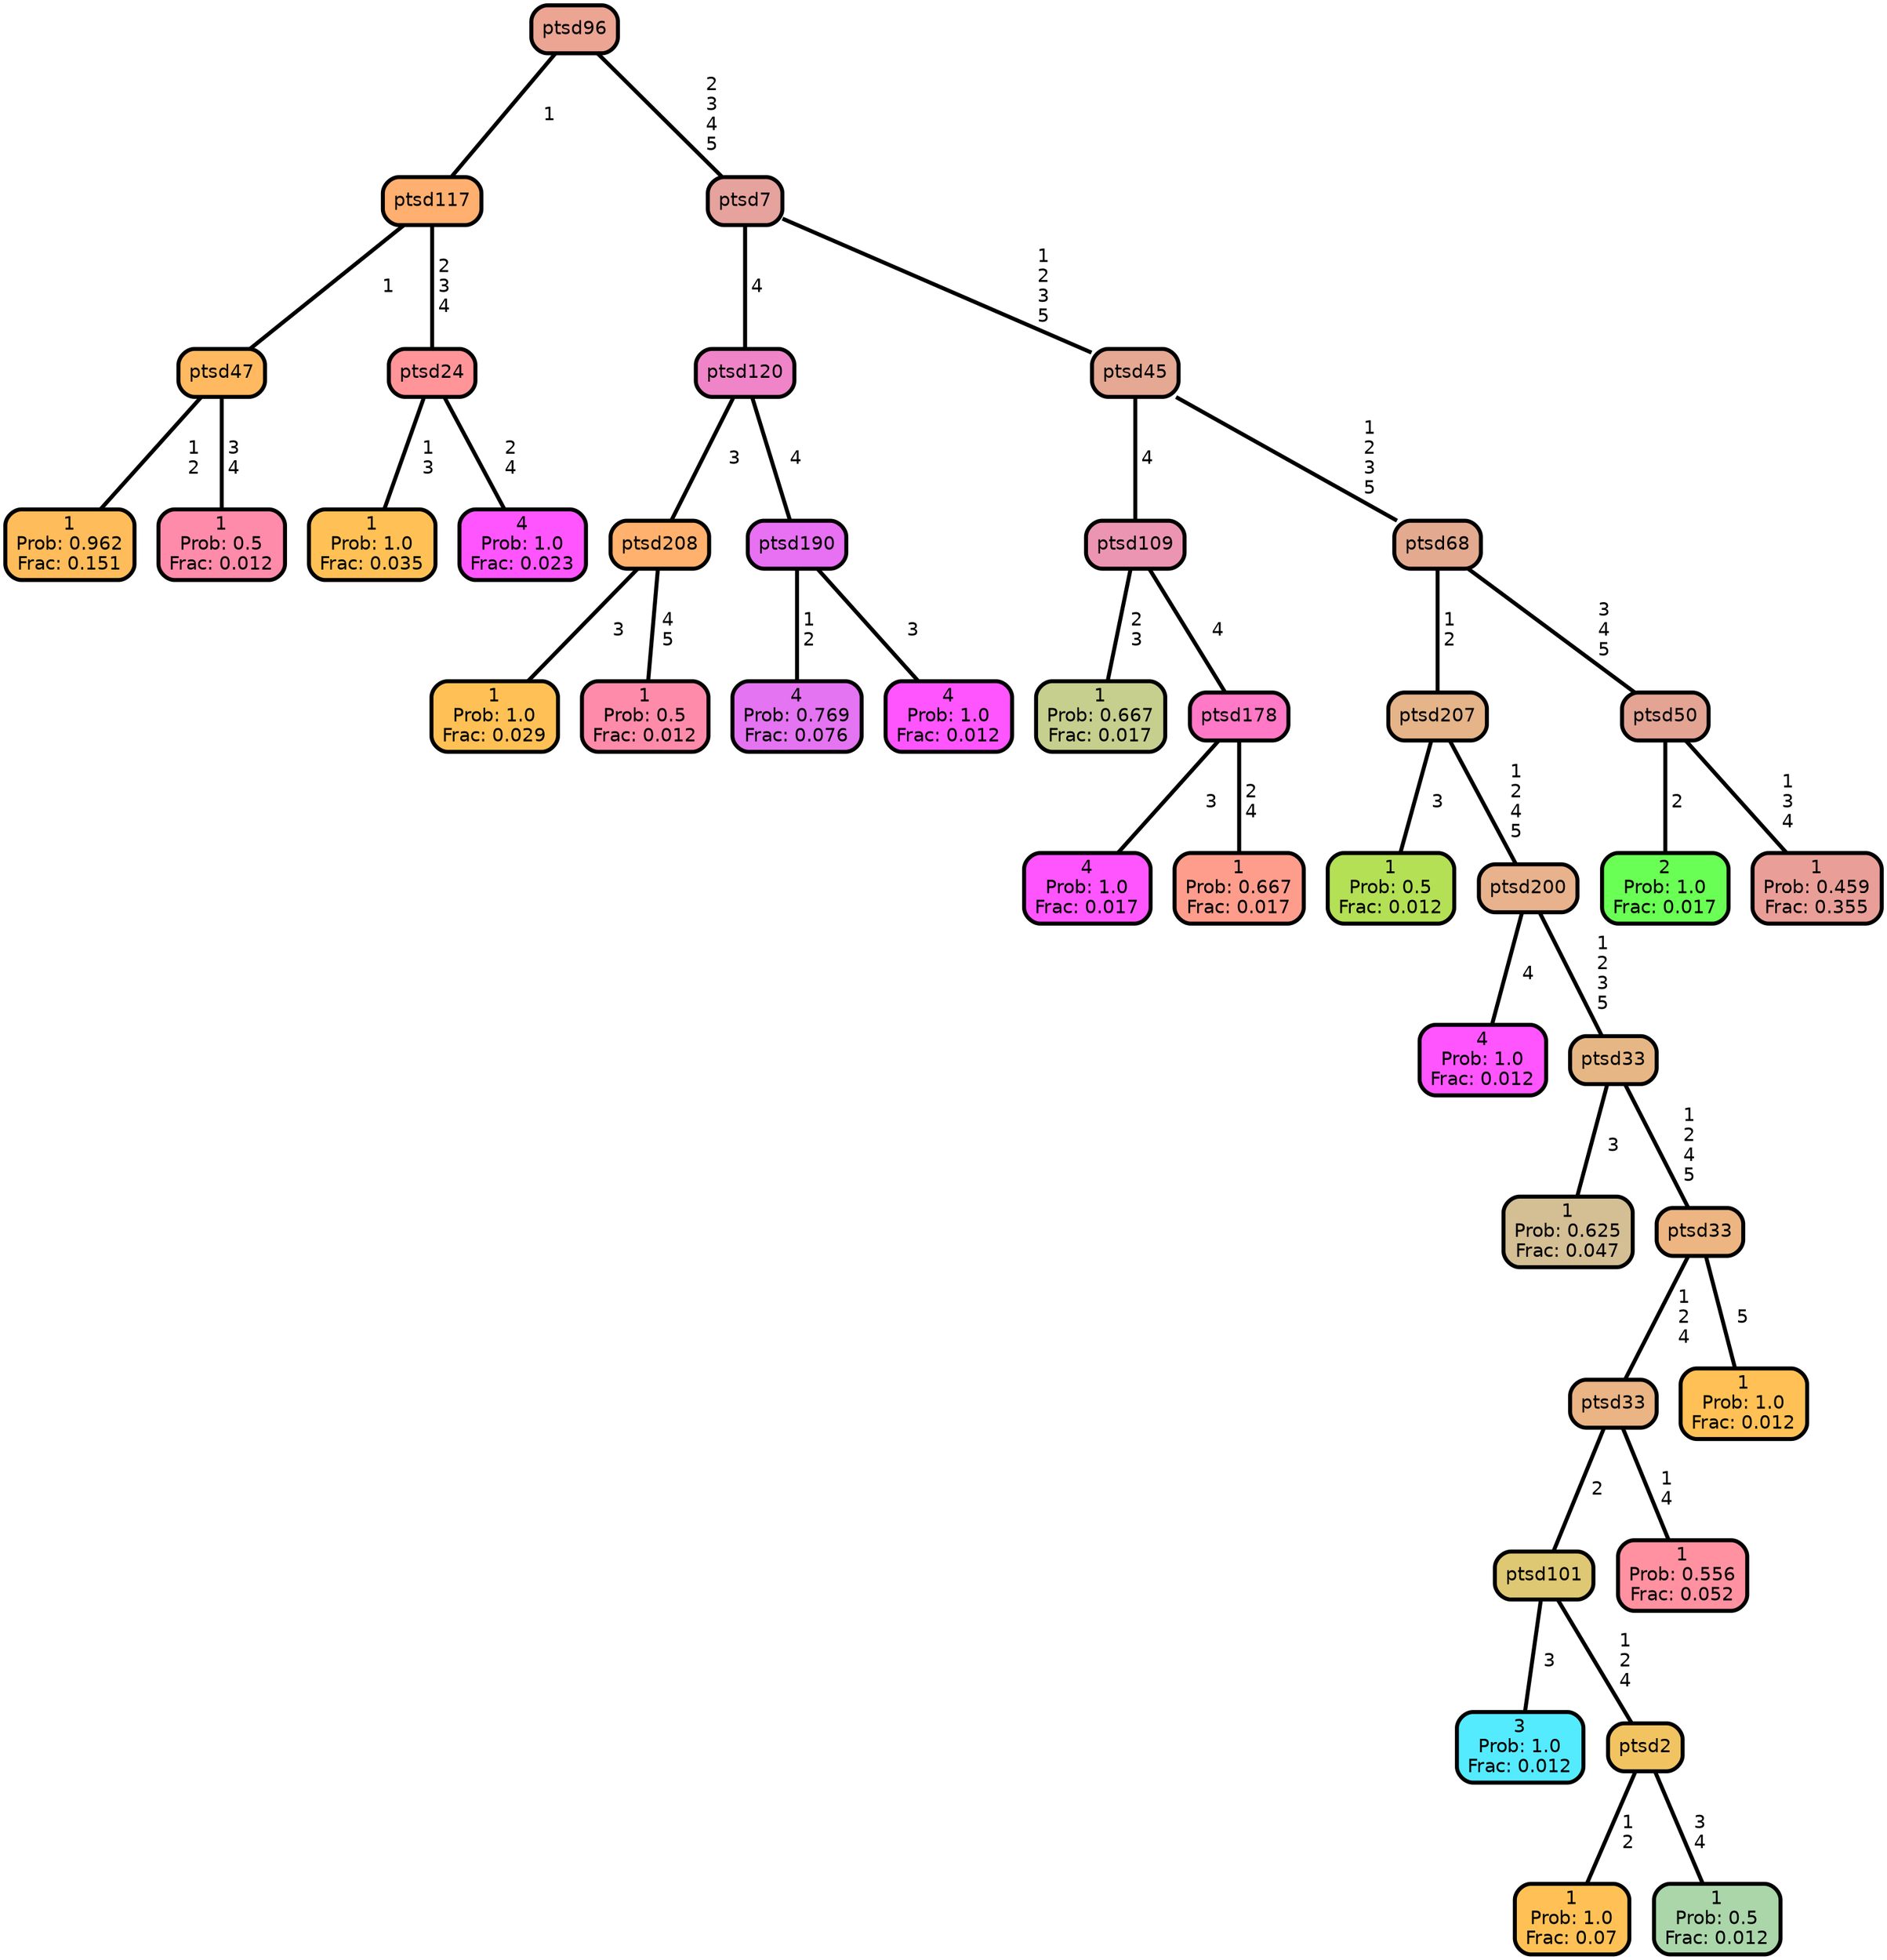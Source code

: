graph Tree {
node [shape=box, style="filled, rounded",color="black",penwidth="3",fontcolor="black",                 fontname=helvetica] ;
graph [ranksep="0 equally", splines=straight,                 bgcolor=transparent, dpi=200] ;
edge [fontname=helvetica, color=black] ;
0 [label="1
Prob: 0.962
Frac: 0.151", fillcolor="#ffbc5b"] ;
1 [label="ptsd47", fillcolor="#ffb961"] ;
2 [label="1
Prob: 0.5
Frac: 0.012", fillcolor="#ff8baa"] ;
3 [label="ptsd117", fillcolor="#ffaf6f"] ;
4 [label="1
Prob: 1.0
Frac: 0.035", fillcolor="#ffc155"] ;
5 [label="ptsd24", fillcolor="#ff9599"] ;
6 [label="4
Prob: 1.0
Frac: 0.023", fillcolor="#ff55ff"] ;
7 [label="ptsd96", fillcolor="#eba592"] ;
8 [label="1
Prob: 1.0
Frac: 0.029", fillcolor="#ffc155"] ;
9 [label="ptsd208", fillcolor="#ffb16d"] ;
10 [label="1
Prob: 0.5
Frac: 0.012", fillcolor="#ff8baa"] ;
11 [label="ptsd120", fillcolor="#ef85c8"] ;
12 [label="4
Prob: 0.769
Frac: 0.076", fillcolor="#e474f1"] ;
13 [label="ptsd190", fillcolor="#e870f3"] ;
14 [label="4
Prob: 1.0
Frac: 0.012", fillcolor="#ff55ff"] ;
15 [label="ptsd7", fillcolor="#e6a29c"] ;
16 [label="1
Prob: 0.667
Frac: 0.017", fillcolor="#c6cf8d"] ;
17 [label="ptsd109", fillcolor="#ec95b3"] ;
18 [label="4
Prob: 1.0
Frac: 0.017", fillcolor="#ff55ff"] ;
19 [label="ptsd178", fillcolor="#ff79c6"] ;
20 [label="1
Prob: 0.667
Frac: 0.017", fillcolor="#ff9d8d"] ;
21 [label="ptsd45", fillcolor="#e4a893"] ;
22 [label="1
Prob: 0.5
Frac: 0.012", fillcolor="#b4e055"] ;
23 [label="ptsd207", fillcolor="#e5b489"] ;
24 [label="4
Prob: 1.0
Frac: 0.012", fillcolor="#ff55ff"] ;
25 [label="ptsd200", fillcolor="#e8b28c"] ;
26 [label="1
Prob: 0.625
Frac: 0.047", fillcolor="#d4be94"] ;
27 [label="ptsd33", fillcolor="#e6b785"] ;
28 [label="3
Prob: 1.0
Frac: 0.012", fillcolor="#55ebff"] ;
29 [label="ptsd101", fillcolor="#dfc874"] ;
30 [label="1
Prob: 1.0
Frac: 0.07", fillcolor="#ffc155"] ;
31 [label="ptsd2", fillcolor="#f2c461"] ;
32 [label="1
Prob: 0.5
Frac: 0.012", fillcolor="#aad6aa"] ;
33 [label="ptsd33", fillcolor="#eab484"] ;
34 [label="1
Prob: 0.556
Frac: 0.052", fillcolor="#ff91a0"] ;
35 [label="ptsd33", fillcolor="#ecb581"] ;
36 [label="1
Prob: 1.0
Frac: 0.012", fillcolor="#ffc155"] ;
37 [label="ptsd68", fillcolor="#e3aa90"] ;
38 [label="2
Prob: 1.0
Frac: 0.017", fillcolor="#6aff55"] ;
39 [label="ptsd50", fillcolor="#e3a494"] ;
40 [label="1
Prob: 0.459
Frac: 0.355", fillcolor="#e99f97"] ;
1 -- 0 [label=" 1\n 2",penwidth=3] ;
1 -- 2 [label=" 3\n 4",penwidth=3] ;
3 -- 1 [label=" 1",penwidth=3] ;
3 -- 5 [label=" 2\n 3\n 4",penwidth=3] ;
5 -- 4 [label=" 1\n 3",penwidth=3] ;
5 -- 6 [label=" 2\n 4",penwidth=3] ;
7 -- 3 [label=" 1",penwidth=3] ;
7 -- 15 [label=" 2\n 3\n 4\n 5",penwidth=3] ;
9 -- 8 [label=" 3",penwidth=3] ;
9 -- 10 [label=" 4\n 5",penwidth=3] ;
11 -- 9 [label=" 3",penwidth=3] ;
11 -- 13 [label=" 4",penwidth=3] ;
13 -- 12 [label=" 1\n 2",penwidth=3] ;
13 -- 14 [label=" 3",penwidth=3] ;
15 -- 11 [label=" 4",penwidth=3] ;
15 -- 21 [label=" 1\n 2\n 3\n 5",penwidth=3] ;
17 -- 16 [label=" 2\n 3",penwidth=3] ;
17 -- 19 [label=" 4",penwidth=3] ;
19 -- 18 [label=" 3",penwidth=3] ;
19 -- 20 [label=" 2\n 4",penwidth=3] ;
21 -- 17 [label=" 4",penwidth=3] ;
21 -- 37 [label=" 1\n 2\n 3\n 5",penwidth=3] ;
23 -- 22 [label=" 3",penwidth=3] ;
23 -- 25 [label=" 1\n 2\n 4\n 5",penwidth=3] ;
25 -- 24 [label=" 4",penwidth=3] ;
25 -- 27 [label=" 1\n 2\n 3\n 5",penwidth=3] ;
27 -- 26 [label=" 3",penwidth=3] ;
27 -- 35 [label=" 1\n 2\n 4\n 5",penwidth=3] ;
29 -- 28 [label=" 3",penwidth=3] ;
29 -- 31 [label=" 1\n 2\n 4",penwidth=3] ;
31 -- 30 [label=" 1\n 2",penwidth=3] ;
31 -- 32 [label=" 3\n 4",penwidth=3] ;
33 -- 29 [label=" 2",penwidth=3] ;
33 -- 34 [label=" 1\n 4",penwidth=3] ;
35 -- 33 [label=" 1\n 2\n 4",penwidth=3] ;
35 -- 36 [label=" 5",penwidth=3] ;
37 -- 23 [label=" 1\n 2",penwidth=3] ;
37 -- 39 [label=" 3\n 4\n 5",penwidth=3] ;
39 -- 38 [label=" 2",penwidth=3] ;
39 -- 40 [label=" 1\n 3\n 4",penwidth=3] ;
{rank = same;}}